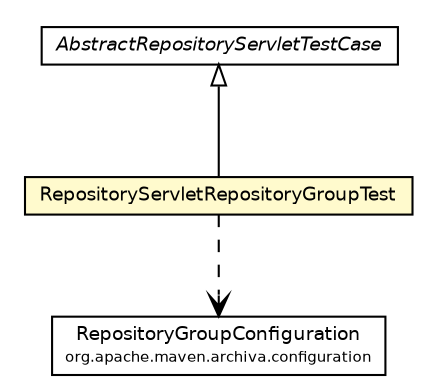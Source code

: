 #!/usr/local/bin/dot
#
# Class diagram 
# Generated by UmlGraph version 4.6 (http://www.spinellis.gr/sw/umlgraph)
#

digraph G {
	edge [fontname="Helvetica",fontsize=10,labelfontname="Helvetica",labelfontsize=10];
	node [fontname="Helvetica",fontsize=10,shape=plaintext];
	// org.apache.maven.archiva.webdav.RepositoryServletRepositoryGroupTest
	c47892 [label=<<table border="0" cellborder="1" cellspacing="0" cellpadding="2" port="p" bgcolor="lemonChiffon" href="./RepositoryServletRepositoryGroupTest.html">
		<tr><td><table border="0" cellspacing="0" cellpadding="1">
			<tr><td> RepositoryServletRepositoryGroupTest </td></tr>
		</table></td></tr>
		</table>>, fontname="Helvetica", fontcolor="black", fontsize=9.0];
	// org.apache.maven.archiva.webdav.AbstractRepositoryServletTestCase
	c47913 [label=<<table border="0" cellborder="1" cellspacing="0" cellpadding="2" port="p" href="./AbstractRepositoryServletTestCase.html">
		<tr><td><table border="0" cellspacing="0" cellpadding="1">
			<tr><td><font face="Helvetica-Oblique"> AbstractRepositoryServletTestCase </font></td></tr>
		</table></td></tr>
		</table>>, fontname="Helvetica", fontcolor="black", fontsize=9.0];
	//org.apache.maven.archiva.webdav.RepositoryServletRepositoryGroupTest extends org.apache.maven.archiva.webdav.AbstractRepositoryServletTestCase
	c47913:p -> c47892:p [dir=back,arrowtail=empty];
	// org.apache.maven.archiva.webdav.RepositoryServletRepositoryGroupTest DEPEND org.apache.maven.archiva.configuration.RepositoryGroupConfiguration
	c47892:p -> c47926:p [taillabel="", label="", headlabel="", fontname="Helvetica", fontcolor="black", fontsize=10.0, color="black", arrowhead=open, style=dashed];
	// org.apache.maven.archiva.configuration.RepositoryGroupConfiguration
	c47926 [label=<<table border="0" cellborder="1" cellspacing="0" cellpadding="2" port="p" href="http://java.sun.com/j2se/1.4.2/docs/api/org/apache/maven/archiva/configuration/RepositoryGroupConfiguration.html">
		<tr><td><table border="0" cellspacing="0" cellpadding="1">
			<tr><td> RepositoryGroupConfiguration </td></tr>
			<tr><td><font point-size="7.0"> org.apache.maven.archiva.configuration </font></td></tr>
		</table></td></tr>
		</table>>, fontname="Helvetica", fontcolor="black", fontsize=9.0];
}

